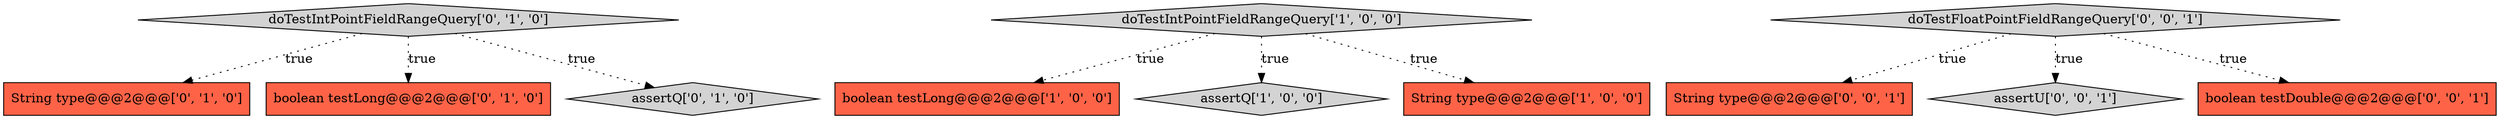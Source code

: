digraph {
4 [style = filled, label = "String type@@@2@@@['0', '1', '0']", fillcolor = tomato, shape = box image = "AAA0AAABBB2BBB"];
6 [style = filled, label = "boolean testLong@@@2@@@['0', '1', '0']", fillcolor = tomato, shape = box image = "AAA0AAABBB2BBB"];
3 [style = filled, label = "boolean testLong@@@2@@@['1', '0', '0']", fillcolor = tomato, shape = box image = "AAA0AAABBB1BBB"];
0 [style = filled, label = "doTestIntPointFieldRangeQuery['1', '0', '0']", fillcolor = lightgray, shape = diamond image = "AAA0AAABBB1BBB"];
1 [style = filled, label = "assertQ['1', '0', '0']", fillcolor = lightgray, shape = diamond image = "AAA0AAABBB1BBB"];
10 [style = filled, label = "doTestFloatPointFieldRangeQuery['0', '0', '1']", fillcolor = lightgray, shape = diamond image = "AAA0AAABBB3BBB"];
5 [style = filled, label = "doTestIntPointFieldRangeQuery['0', '1', '0']", fillcolor = lightgray, shape = diamond image = "AAA0AAABBB2BBB"];
9 [style = filled, label = "String type@@@2@@@['0', '0', '1']", fillcolor = tomato, shape = box image = "AAA0AAABBB3BBB"];
2 [style = filled, label = "String type@@@2@@@['1', '0', '0']", fillcolor = tomato, shape = box image = "AAA0AAABBB1BBB"];
11 [style = filled, label = "assertU['0', '0', '1']", fillcolor = lightgray, shape = diamond image = "AAA0AAABBB3BBB"];
7 [style = filled, label = "assertQ['0', '1', '0']", fillcolor = lightgray, shape = diamond image = "AAA0AAABBB2BBB"];
8 [style = filled, label = "boolean testDouble@@@2@@@['0', '0', '1']", fillcolor = tomato, shape = box image = "AAA0AAABBB3BBB"];
5->6 [style = dotted, label="true"];
10->8 [style = dotted, label="true"];
0->3 [style = dotted, label="true"];
0->2 [style = dotted, label="true"];
10->11 [style = dotted, label="true"];
10->9 [style = dotted, label="true"];
5->7 [style = dotted, label="true"];
5->4 [style = dotted, label="true"];
0->1 [style = dotted, label="true"];
}
